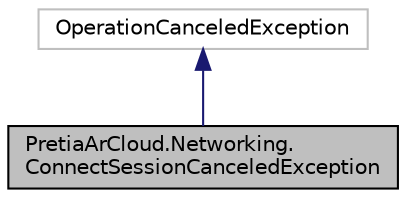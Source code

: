 digraph "PretiaArCloud.Networking.ConnectSessionCanceledException"
{
 // LATEX_PDF_SIZE
  edge [fontname="Helvetica",fontsize="10",labelfontname="Helvetica",labelfontsize="10"];
  node [fontname="Helvetica",fontsize="10",shape=record];
  Node1 [label="PretiaArCloud.Networking.\lConnectSessionCanceledException",height=0.2,width=0.4,color="black", fillcolor="grey75", style="filled", fontcolor="black",tooltip=" "];
  Node2 -> Node1 [dir="back",color="midnightblue",fontsize="10",style="solid",fontname="Helvetica"];
  Node2 [label="OperationCanceledException",height=0.2,width=0.4,color="grey75", fillcolor="white", style="filled",tooltip=" "];
}

